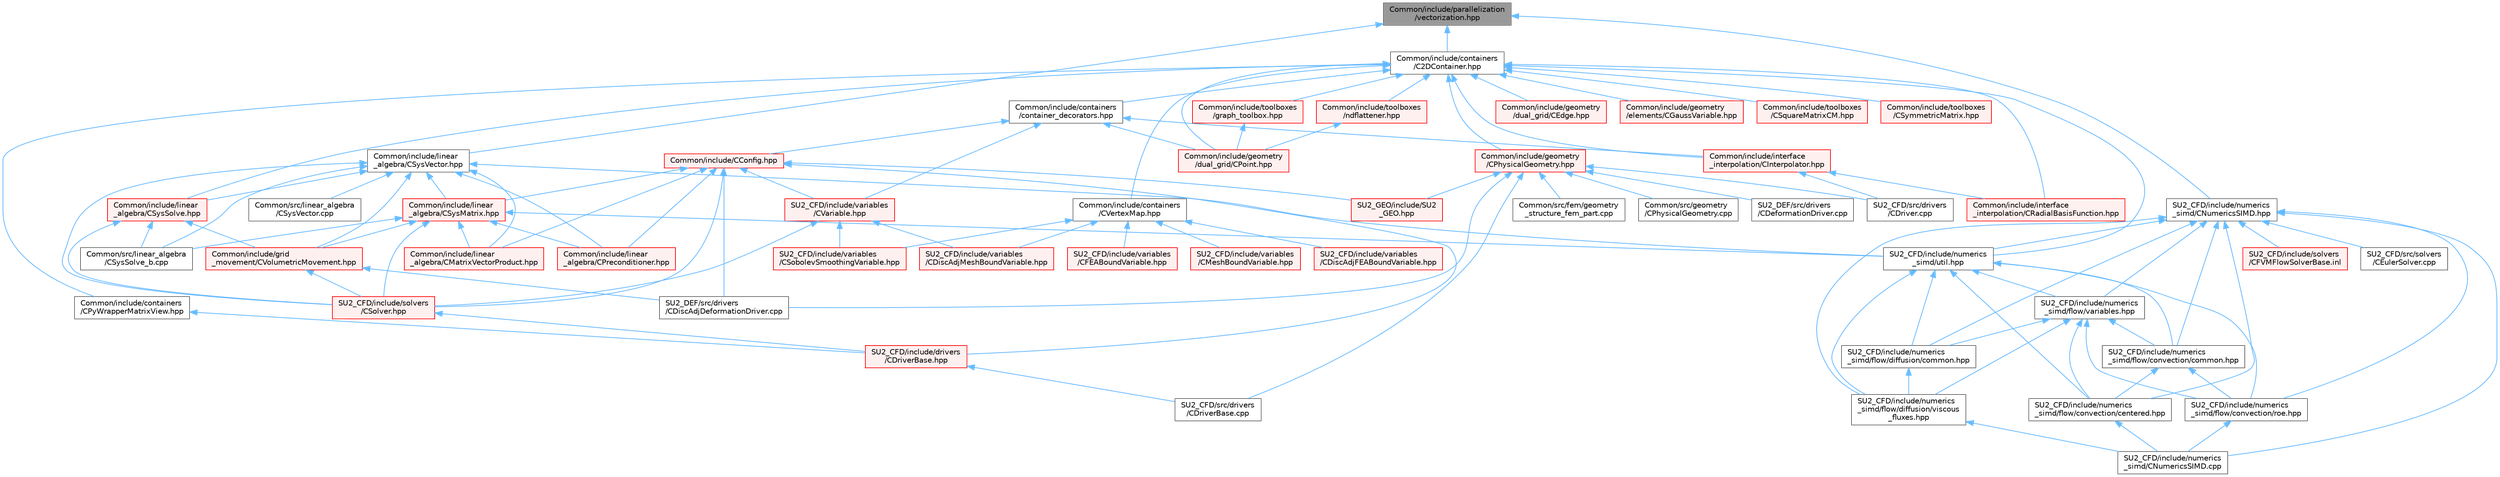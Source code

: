 digraph "Common/include/parallelization/vectorization.hpp"
{
 // LATEX_PDF_SIZE
  bgcolor="transparent";
  edge [fontname=Helvetica,fontsize=10,labelfontname=Helvetica,labelfontsize=10];
  node [fontname=Helvetica,fontsize=10,shape=box,height=0.2,width=0.4];
  Node1 [id="Node000001",label="Common/include/parallelization\l/vectorization.hpp",height=0.2,width=0.4,color="gray40", fillcolor="grey60", style="filled", fontcolor="black",tooltip="Implementation of a portable SIMD type."];
  Node1 -> Node2 [id="edge1_Node000001_Node000002",dir="back",color="steelblue1",style="solid",tooltip=" "];
  Node2 [id="Node000002",label="Common/include/containers\l/C2DContainer.hpp",height=0.2,width=0.4,color="grey40", fillcolor="white", style="filled",URL="$C2DContainer_8hpp.html",tooltip="A templated vector/matrix object."];
  Node2 -> Node3 [id="edge2_Node000002_Node000003",dir="back",color="steelblue1",style="solid",tooltip=" "];
  Node3 [id="Node000003",label="Common/include/containers\l/CPyWrapperMatrixView.hpp",height=0.2,width=0.4,color="grey40", fillcolor="white", style="filled",URL="$CPyWrapperMatrixView_8hpp.html",tooltip="Simple matrix views to use with the python wrapper."];
  Node3 -> Node4 [id="edge3_Node000003_Node000004",dir="back",color="steelblue1",style="solid",tooltip=" "];
  Node4 [id="Node000004",label="SU2_CFD/include/drivers\l/CDriverBase.hpp",height=0.2,width=0.4,color="red", fillcolor="#FFF0F0", style="filled",URL="$CDriverBase_8hpp.html",tooltip="Base class for all drivers."];
  Node4 -> Node20 [id="edge4_Node000004_Node000020",dir="back",color="steelblue1",style="solid",tooltip=" "];
  Node20 [id="Node000020",label="SU2_CFD/src/drivers\l/CDriverBase.cpp",height=0.2,width=0.4,color="grey40", fillcolor="white", style="filled",URL="$CDriverBase_8cpp.html",tooltip=" "];
  Node2 -> Node27 [id="edge5_Node000002_Node000027",dir="back",color="steelblue1",style="solid",tooltip=" "];
  Node27 [id="Node000027",label="Common/include/containers\l/CVertexMap.hpp",height=0.2,width=0.4,color="grey40", fillcolor="white", style="filled",URL="$CVertexMap_8hpp.html",tooltip="An index to index lookup vector."];
  Node27 -> Node28 [id="edge6_Node000027_Node000028",dir="back",color="steelblue1",style="solid",tooltip=" "];
  Node28 [id="Node000028",label="SU2_CFD/include/variables\l/CDiscAdjFEABoundVariable.hpp",height=0.2,width=0.4,color="red", fillcolor="#FFF0F0", style="filled",URL="$CDiscAdjFEABoundVariable_8hpp.html",tooltip="Main class for defining the variables of the adjoint FEA solver at the boundary."];
  Node27 -> Node33 [id="edge7_Node000027_Node000033",dir="back",color="steelblue1",style="solid",tooltip=" "];
  Node33 [id="Node000033",label="SU2_CFD/include/variables\l/CDiscAdjMeshBoundVariable.hpp",height=0.2,width=0.4,color="red", fillcolor="#FFF0F0", style="filled",URL="$CDiscAdjMeshBoundVariable_8hpp.html",tooltip=" "];
  Node27 -> Node37 [id="edge8_Node000027_Node000037",dir="back",color="steelblue1",style="solid",tooltip=" "];
  Node37 [id="Node000037",label="SU2_CFD/include/variables\l/CFEABoundVariable.hpp",height=0.2,width=0.4,color="red", fillcolor="#FFF0F0", style="filled",URL="$CFEABoundVariable_8hpp.html",tooltip="Class for defining the variables on the FEA boundaries for FSI applications."];
  Node27 -> Node40 [id="edge9_Node000027_Node000040",dir="back",color="steelblue1",style="solid",tooltip=" "];
  Node40 [id="Node000040",label="SU2_CFD/include/variables\l/CMeshBoundVariable.hpp",height=0.2,width=0.4,color="red", fillcolor="#FFF0F0", style="filled",URL="$CMeshBoundVariable_8hpp.html",tooltip="Declaration and inlines of the class to define the variables of the mesh movement at the moving bound..."];
  Node27 -> Node44 [id="edge10_Node000027_Node000044",dir="back",color="steelblue1",style="solid",tooltip=" "];
  Node44 [id="Node000044",label="SU2_CFD/include/variables\l/CSobolevSmoothingVariable.hpp",height=0.2,width=0.4,color="red", fillcolor="#FFF0F0", style="filled",URL="$CSobolevSmoothingVariable_8hpp.html",tooltip="Class for defining the variables of the gradient smoothing."];
  Node2 -> Node48 [id="edge11_Node000002_Node000048",dir="back",color="steelblue1",style="solid",tooltip=" "];
  Node48 [id="Node000048",label="Common/include/containers\l/container_decorators.hpp",height=0.2,width=0.4,color="grey40", fillcolor="white", style="filled",URL="$container__decorators_8hpp.html",tooltip="Collection of small classes that decorate C2DContainer to augment its functionality,..."];
  Node48 -> Node49 [id="edge12_Node000048_Node000049",dir="back",color="steelblue1",style="solid",tooltip=" "];
  Node49 [id="Node000049",label="Common/include/CConfig.hpp",height=0.2,width=0.4,color="red", fillcolor="#FFF0F0", style="filled",URL="$CConfig_8hpp.html",tooltip="All the information about the definition of the physical problem. The subroutines and functions are i..."];
  Node49 -> Node200 [id="edge13_Node000049_Node000200",dir="back",color="steelblue1",style="solid",tooltip=" "];
  Node200 [id="Node000200",label="Common/include/linear\l_algebra/CMatrixVectorProduct.hpp",height=0.2,width=0.4,color="red", fillcolor="#FFF0F0", style="filled",URL="$CMatrixVectorProduct_8hpp.html",tooltip="Headers for the classes related to sparse matrix-vector product wrappers. The actual operations are c..."];
  Node49 -> Node202 [id="edge14_Node000049_Node000202",dir="back",color="steelblue1",style="solid",tooltip=" "];
  Node202 [id="Node000202",label="Common/include/linear\l_algebra/CPreconditioner.hpp",height=0.2,width=0.4,color="red", fillcolor="#FFF0F0", style="filled",URL="$CPreconditioner_8hpp.html",tooltip="Classes related to linear preconditioner wrappers. The actual operations are currently implemented mo..."];
  Node49 -> Node261 [id="edge15_Node000049_Node000261",dir="back",color="steelblue1",style="solid",tooltip=" "];
  Node261 [id="Node000261",label="Common/include/linear\l_algebra/CSysMatrix.hpp",height=0.2,width=0.4,color="red", fillcolor="#FFF0F0", style="filled",URL="$CSysMatrix_8hpp.html",tooltip="Declaration of the block-sparse matrix class. The implemtation is in CSysMatrix.cpp."];
  Node261 -> Node197 [id="edge16_Node000261_Node000197",dir="back",color="steelblue1",style="solid",tooltip=" "];
  Node197 [id="Node000197",label="Common/include/grid\l_movement/CVolumetricMovement.hpp",height=0.2,width=0.4,color="red", fillcolor="#FFF0F0", style="filled",URL="$CVolumetricMovement_8hpp.html",tooltip="Headers of the CVolumetricMovement class."];
  Node197 -> Node61 [id="edge17_Node000197_Node000061",dir="back",color="steelblue1",style="solid",tooltip=" "];
  Node61 [id="Node000061",label="SU2_CFD/include/solvers\l/CSolver.hpp",height=0.2,width=0.4,color="red", fillcolor="#FFF0F0", style="filled",URL="$CSolver_8hpp.html",tooltip="Headers of the CSolver class which is inherited by all of the other solvers."];
  Node61 -> Node4 [id="edge18_Node000061_Node000004",dir="back",color="steelblue1",style="solid",tooltip=" "];
  Node197 -> Node25 [id="edge19_Node000197_Node000025",dir="back",color="steelblue1",style="solid",tooltip=" "];
  Node25 [id="Node000025",label="SU2_DEF/src/drivers\l/CDiscAdjDeformationDriver.cpp",height=0.2,width=0.4,color="grey40", fillcolor="white", style="filled",URL="$CDiscAdjDeformationDriver_8cpp.html",tooltip="Main subroutines for driving the projection of sensitivities."];
  Node261 -> Node200 [id="edge20_Node000261_Node000200",dir="back",color="steelblue1",style="solid",tooltip=" "];
  Node261 -> Node202 [id="edge21_Node000261_Node000202",dir="back",color="steelblue1",style="solid",tooltip=" "];
  Node261 -> Node263 [id="edge22_Node000261_Node000263",dir="back",color="steelblue1",style="solid",tooltip=" "];
  Node263 [id="Node000263",label="Common/src/linear_algebra\l/CSysSolve_b.cpp",height=0.2,width=0.4,color="grey40", fillcolor="white", style="filled",URL="$CSysSolve__b_8cpp.html",tooltip="Routines for the linear solver used in the reverse sweep of AD."];
  Node261 -> Node264 [id="edge23_Node000261_Node000264",dir="back",color="steelblue1",style="solid",tooltip=" "];
  Node264 [id="Node000264",label="SU2_CFD/include/numerics\l_simd/util.hpp",height=0.2,width=0.4,color="grey40", fillcolor="white", style="filled",URL="$util_8hpp.html",tooltip="Generic auxiliary functions."];
  Node264 -> Node214 [id="edge24_Node000264_Node000214",dir="back",color="steelblue1",style="solid",tooltip=" "];
  Node214 [id="Node000214",label="SU2_CFD/include/numerics\l_simd/flow/convection/centered.hpp",height=0.2,width=0.4,color="grey40", fillcolor="white", style="filled",URL="$simd_2flow_2convection_2centered_8hpp.html",tooltip="Centered convective schemes."];
  Node214 -> Node215 [id="edge25_Node000214_Node000215",dir="back",color="steelblue1",style="solid",tooltip=" "];
  Node215 [id="Node000215",label="SU2_CFD/include/numerics\l_simd/CNumericsSIMD.cpp",height=0.2,width=0.4,color="grey40", fillcolor="white", style="filled",URL="$CNumericsSIMD_8cpp.html",tooltip=" "];
  Node264 -> Node265 [id="edge26_Node000264_Node000265",dir="back",color="steelblue1",style="solid",tooltip=" "];
  Node265 [id="Node000265",label="SU2_CFD/include/numerics\l_simd/flow/convection/common.hpp",height=0.2,width=0.4,color="grey40", fillcolor="white", style="filled",URL="$convection_2common_8hpp.html",tooltip="Common convection-related methods."];
  Node265 -> Node214 [id="edge27_Node000265_Node000214",dir="back",color="steelblue1",style="solid",tooltip=" "];
  Node265 -> Node216 [id="edge28_Node000265_Node000216",dir="back",color="steelblue1",style="solid",tooltip=" "];
  Node216 [id="Node000216",label="SU2_CFD/include/numerics\l_simd/flow/convection/roe.hpp",height=0.2,width=0.4,color="grey40", fillcolor="white", style="filled",URL="$simd_2flow_2convection_2roe_8hpp.html",tooltip="Roe-family of convective schemes."];
  Node216 -> Node215 [id="edge29_Node000216_Node000215",dir="back",color="steelblue1",style="solid",tooltip=" "];
  Node264 -> Node216 [id="edge30_Node000264_Node000216",dir="back",color="steelblue1",style="solid",tooltip=" "];
  Node264 -> Node266 [id="edge31_Node000264_Node000266",dir="back",color="steelblue1",style="solid",tooltip=" "];
  Node266 [id="Node000266",label="SU2_CFD/include/numerics\l_simd/flow/diffusion/common.hpp",height=0.2,width=0.4,color="grey40", fillcolor="white", style="filled",URL="$diffusion_2common_8hpp.html",tooltip="Helper functions for viscous methods."];
  Node266 -> Node267 [id="edge32_Node000266_Node000267",dir="back",color="steelblue1",style="solid",tooltip=" "];
  Node267 [id="Node000267",label="SU2_CFD/include/numerics\l_simd/flow/diffusion/viscous\l_fluxes.hpp",height=0.2,width=0.4,color="grey40", fillcolor="white", style="filled",URL="$viscous__fluxes_8hpp.html",tooltip="Decorator classes for computation of viscous fluxes."];
  Node267 -> Node215 [id="edge33_Node000267_Node000215",dir="back",color="steelblue1",style="solid",tooltip=" "];
  Node264 -> Node267 [id="edge34_Node000264_Node000267",dir="back",color="steelblue1",style="solid",tooltip=" "];
  Node264 -> Node268 [id="edge35_Node000264_Node000268",dir="back",color="steelblue1",style="solid",tooltip=" "];
  Node268 [id="Node000268",label="SU2_CFD/include/numerics\l_simd/flow/variables.hpp",height=0.2,width=0.4,color="grey40", fillcolor="white", style="filled",URL="$variables_8hpp.html",tooltip="Collection of types to store physical variables."];
  Node268 -> Node214 [id="edge36_Node000268_Node000214",dir="back",color="steelblue1",style="solid",tooltip=" "];
  Node268 -> Node265 [id="edge37_Node000268_Node000265",dir="back",color="steelblue1",style="solid",tooltip=" "];
  Node268 -> Node216 [id="edge38_Node000268_Node000216",dir="back",color="steelblue1",style="solid",tooltip=" "];
  Node268 -> Node266 [id="edge39_Node000268_Node000266",dir="back",color="steelblue1",style="solid",tooltip=" "];
  Node268 -> Node267 [id="edge40_Node000268_Node000267",dir="back",color="steelblue1",style="solid",tooltip=" "];
  Node261 -> Node61 [id="edge41_Node000261_Node000061",dir="back",color="steelblue1",style="solid",tooltip=" "];
  Node49 -> Node4 [id="edge42_Node000049_Node000004",dir="back",color="steelblue1",style="solid",tooltip=" "];
  Node49 -> Node61 [id="edge43_Node000049_Node000061",dir="back",color="steelblue1",style="solid",tooltip=" "];
  Node49 -> Node405 [id="edge44_Node000049_Node000405",dir="back",color="steelblue1",style="solid",tooltip=" "];
  Node405 [id="Node000405",label="SU2_CFD/include/variables\l/CVariable.hpp",height=0.2,width=0.4,color="red", fillcolor="#FFF0F0", style="filled",URL="$CVariable_8hpp.html",tooltip="Declaration and inlines of the parent class for defining problem variables, function definitions in f..."];
  Node405 -> Node61 [id="edge45_Node000405_Node000061",dir="back",color="steelblue1",style="solid",tooltip=" "];
  Node405 -> Node33 [id="edge46_Node000405_Node000033",dir="back",color="steelblue1",style="solid",tooltip=" "];
  Node405 -> Node44 [id="edge47_Node000405_Node000044",dir="back",color="steelblue1",style="solid",tooltip=" "];
  Node49 -> Node25 [id="edge48_Node000049_Node000025",dir="back",color="steelblue1",style="solid",tooltip=" "];
  Node49 -> Node190 [id="edge49_Node000049_Node000190",dir="back",color="steelblue1",style="solid",tooltip=" "];
  Node190 [id="Node000190",label="SU2_GEO/include/SU2\l_GEO.hpp",height=0.2,width=0.4,color="red", fillcolor="#FFF0F0", style="filled",URL="$SU2__GEO_8hpp.html",tooltip="Headers of the main subroutines of the code SU2_GEO. The subroutines and functions are in the SU2_GEO..."];
  Node48 -> Node447 [id="edge50_Node000048_Node000447",dir="back",color="steelblue1",style="solid",tooltip=" "];
  Node447 [id="Node000447",label="Common/include/geometry\l/dual_grid/CPoint.hpp",height=0.2,width=0.4,color="red", fillcolor="#FFF0F0", style="filled",URL="$CPoint_8hpp.html",tooltip="Declaration of the point class that stores geometric and adjacency information for dual control volum..."];
  Node48 -> Node448 [id="edge51_Node000048_Node000448",dir="back",color="steelblue1",style="solid",tooltip=" "];
  Node448 [id="Node000448",label="Common/include/interface\l_interpolation/CInterpolator.hpp",height=0.2,width=0.4,color="red", fillcolor="#FFF0F0", style="filled",URL="$CInterpolator_8hpp.html",tooltip="Base class for multiphysics interpolation."];
  Node448 -> Node452 [id="edge52_Node000448_Node000452",dir="back",color="steelblue1",style="solid",tooltip=" "];
  Node452 [id="Node000452",label="Common/include/interface\l_interpolation/CRadialBasisFunction.hpp",height=0.2,width=0.4,color="red", fillcolor="#FFF0F0", style="filled",URL="$CRadialBasisFunction_8hpp.html",tooltip="Radial basis function interpolation."];
  Node448 -> Node19 [id="edge53_Node000448_Node000019",dir="back",color="steelblue1",style="solid",tooltip=" "];
  Node19 [id="Node000019",label="SU2_CFD/src/drivers\l/CDriver.cpp",height=0.2,width=0.4,color="grey40", fillcolor="white", style="filled",URL="$CDriver_8cpp.html",tooltip="The main subroutines for driving single or multi-zone problems."];
  Node48 -> Node405 [id="edge54_Node000048_Node000405",dir="back",color="steelblue1",style="solid",tooltip=" "];
  Node2 -> Node188 [id="edge55_Node000002_Node000188",dir="back",color="steelblue1",style="solid",tooltip=" "];
  Node188 [id="Node000188",label="Common/include/geometry\l/CPhysicalGeometry.hpp",height=0.2,width=0.4,color="red", fillcolor="#FFF0F0", style="filled",URL="$CPhysicalGeometry_8hpp.html",tooltip="Headers of the physical geometry class used to read meshes from file."];
  Node188 -> Node180 [id="edge56_Node000188_Node000180",dir="back",color="steelblue1",style="solid",tooltip=" "];
  Node180 [id="Node000180",label="Common/src/fem/geometry\l_structure_fem_part.cpp",height=0.2,width=0.4,color="grey40", fillcolor="white", style="filled",URL="$geometry__structure__fem__part_8cpp.html",tooltip="Main subroutines for distributin the grid for the Fluid FEM solver."];
  Node188 -> Node189 [id="edge57_Node000188_Node000189",dir="back",color="steelblue1",style="solid",tooltip=" "];
  Node189 [id="Node000189",label="Common/src/geometry\l/CPhysicalGeometry.cpp",height=0.2,width=0.4,color="grey40", fillcolor="white", style="filled",URL="$CPhysicalGeometry_8cpp.html",tooltip="Implementation of the physical geometry class."];
  Node188 -> Node19 [id="edge58_Node000188_Node000019",dir="back",color="steelblue1",style="solid",tooltip=" "];
  Node188 -> Node20 [id="edge59_Node000188_Node000020",dir="back",color="steelblue1",style="solid",tooltip=" "];
  Node188 -> Node23 [id="edge60_Node000188_Node000023",dir="back",color="steelblue1",style="solid",tooltip=" "];
  Node23 [id="Node000023",label="SU2_DEF/src/drivers\l/CDeformationDriver.cpp",height=0.2,width=0.4,color="grey40", fillcolor="white", style="filled",URL="$CDeformationDriver_8cpp.html",tooltip="Main subroutines for driving the mesh deformation."];
  Node188 -> Node25 [id="edge61_Node000188_Node000025",dir="back",color="steelblue1",style="solid",tooltip=" "];
  Node188 -> Node190 [id="edge62_Node000188_Node000190",dir="back",color="steelblue1",style="solid",tooltip=" "];
  Node2 -> Node454 [id="edge63_Node000002_Node000454",dir="back",color="steelblue1",style="solid",tooltip=" "];
  Node454 [id="Node000454",label="Common/include/geometry\l/dual_grid/CEdge.hpp",height=0.2,width=0.4,color="red", fillcolor="#FFF0F0", style="filled",URL="$CEdge_8hpp.html",tooltip="Declaration of the edge class CEdge.cpp file."];
  Node2 -> Node447 [id="edge64_Node000002_Node000447",dir="back",color="steelblue1",style="solid",tooltip=" "];
  Node2 -> Node456 [id="edge65_Node000002_Node000456",dir="back",color="steelblue1",style="solid",tooltip=" "];
  Node456 [id="Node000456",label="Common/include/geometry\l/elements/CGaussVariable.hpp",height=0.2,width=0.4,color="red", fillcolor="#FFF0F0", style="filled",URL="$CGaussVariable_8hpp.html",tooltip="Light-weight class to store Gaussian point information."];
  Node2 -> Node448 [id="edge66_Node000002_Node000448",dir="back",color="steelblue1",style="solid",tooltip=" "];
  Node2 -> Node452 [id="edge67_Node000002_Node000452",dir="back",color="steelblue1",style="solid",tooltip=" "];
  Node2 -> Node469 [id="edge68_Node000002_Node000469",dir="back",color="steelblue1",style="solid",tooltip=" "];
  Node469 [id="Node000469",label="Common/include/linear\l_algebra/CSysSolve.hpp",height=0.2,width=0.4,color="red", fillcolor="#FFF0F0", style="filled",URL="$CSysSolve_8hpp.html",tooltip="Headers for the classes related to linear solvers (CG, FGMRES, etc) The subroutines and functions are..."];
  Node469 -> Node197 [id="edge69_Node000469_Node000197",dir="back",color="steelblue1",style="solid",tooltip=" "];
  Node469 -> Node263 [id="edge70_Node000469_Node000263",dir="back",color="steelblue1",style="solid",tooltip=" "];
  Node469 -> Node61 [id="edge71_Node000469_Node000061",dir="back",color="steelblue1",style="solid",tooltip=" "];
  Node2 -> Node470 [id="edge72_Node000002_Node000470",dir="back",color="steelblue1",style="solid",tooltip=" "];
  Node470 [id="Node000470",label="Common/include/toolboxes\l/CSquareMatrixCM.hpp",height=0.2,width=0.4,color="red", fillcolor="#FFF0F0", style="filled",URL="$CSquareMatrixCM_8hpp.html",tooltip="Dense general square matrix, used for example in DG standard elements in Column Major order storage."];
  Node2 -> Node477 [id="edge73_Node000002_Node000477",dir="back",color="steelblue1",style="solid",tooltip=" "];
  Node477 [id="Node000477",label="Common/include/toolboxes\l/CSymmetricMatrix.hpp",height=0.2,width=0.4,color="red", fillcolor="#FFF0F0", style="filled",URL="$CSymmetricMatrix_8hpp.html",tooltip="Dense symmetric matrix, used for example in RBF interpolation."];
  Node2 -> Node480 [id="edge74_Node000002_Node000480",dir="back",color="steelblue1",style="solid",tooltip=" "];
  Node480 [id="Node000480",label="Common/include/toolboxes\l/graph_toolbox.hpp",height=0.2,width=0.4,color="red", fillcolor="#FFF0F0", style="filled",URL="$graph__toolbox_8hpp.html",tooltip="Functions and classes to build/represent sparse graphs or sparse patterns."];
  Node480 -> Node447 [id="edge75_Node000480_Node000447",dir="back",color="steelblue1",style="solid",tooltip=" "];
  Node2 -> Node481 [id="edge76_Node000002_Node000481",dir="back",color="steelblue1",style="solid",tooltip=" "];
  Node481 [id="Node000481",label="Common/include/toolboxes\l/ndflattener.hpp",height=0.2,width=0.4,color="red", fillcolor="#FFF0F0", style="filled",URL="$ndflattener_8hpp.html",tooltip="Flatten pointer-to-pointer-... arrays for MPI communication."];
  Node481 -> Node447 [id="edge77_Node000481_Node000447",dir="back",color="steelblue1",style="solid",tooltip=" "];
  Node2 -> Node264 [id="edge78_Node000002_Node000264",dir="back",color="steelblue1",style="solid",tooltip=" "];
  Node1 -> Node482 [id="edge79_Node000001_Node000482",dir="back",color="steelblue1",style="solid",tooltip=" "];
  Node482 [id="Node000482",label="Common/include/linear\l_algebra/CSysVector.hpp",height=0.2,width=0.4,color="grey40", fillcolor="white", style="filled",URL="$CSysVector_8hpp.html",tooltip="Declararion and inlines of the vector class used in the solution of large, distributed,..."];
  Node482 -> Node197 [id="edge80_Node000482_Node000197",dir="back",color="steelblue1",style="solid",tooltip=" "];
  Node482 -> Node200 [id="edge81_Node000482_Node000200",dir="back",color="steelblue1",style="solid",tooltip=" "];
  Node482 -> Node202 [id="edge82_Node000482_Node000202",dir="back",color="steelblue1",style="solid",tooltip=" "];
  Node482 -> Node261 [id="edge83_Node000482_Node000261",dir="back",color="steelblue1",style="solid",tooltip=" "];
  Node482 -> Node469 [id="edge84_Node000482_Node000469",dir="back",color="steelblue1",style="solid",tooltip=" "];
  Node482 -> Node263 [id="edge85_Node000482_Node000263",dir="back",color="steelblue1",style="solid",tooltip=" "];
  Node482 -> Node483 [id="edge86_Node000482_Node000483",dir="back",color="steelblue1",style="solid",tooltip=" "];
  Node483 [id="Node000483",label="Common/src/linear_algebra\l/CSysVector.cpp",height=0.2,width=0.4,color="grey40", fillcolor="white", style="filled",URL="$CSysVector_8cpp.html",tooltip="Implementation and explicit instantiations of CSysVector."];
  Node482 -> Node264 [id="edge87_Node000482_Node000264",dir="back",color="steelblue1",style="solid",tooltip=" "];
  Node482 -> Node61 [id="edge88_Node000482_Node000061",dir="back",color="steelblue1",style="solid",tooltip=" "];
  Node1 -> Node484 [id="edge89_Node000001_Node000484",dir="back",color="steelblue1",style="solid",tooltip=" "];
  Node484 [id="Node000484",label="SU2_CFD/include/numerics\l_simd/CNumericsSIMD.hpp",height=0.2,width=0.4,color="grey40", fillcolor="white", style="filled",URL="$CNumericsSIMD_8hpp.html",tooltip="Vectorized (SIMD) numerics classes."];
  Node484 -> Node215 [id="edge90_Node000484_Node000215",dir="back",color="steelblue1",style="solid",tooltip=" "];
  Node484 -> Node214 [id="edge91_Node000484_Node000214",dir="back",color="steelblue1",style="solid",tooltip=" "];
  Node484 -> Node265 [id="edge92_Node000484_Node000265",dir="back",color="steelblue1",style="solid",tooltip=" "];
  Node484 -> Node216 [id="edge93_Node000484_Node000216",dir="back",color="steelblue1",style="solid",tooltip=" "];
  Node484 -> Node266 [id="edge94_Node000484_Node000266",dir="back",color="steelblue1",style="solid",tooltip=" "];
  Node484 -> Node267 [id="edge95_Node000484_Node000267",dir="back",color="steelblue1",style="solid",tooltip=" "];
  Node484 -> Node268 [id="edge96_Node000484_Node000268",dir="back",color="steelblue1",style="solid",tooltip=" "];
  Node484 -> Node264 [id="edge97_Node000484_Node000264",dir="back",color="steelblue1",style="solid",tooltip=" "];
  Node484 -> Node123 [id="edge98_Node000484_Node000123",dir="back",color="steelblue1",style="solid",tooltip=" "];
  Node123 [id="Node000123",label="SU2_CFD/include/solvers\l/CFVMFlowSolverBase.inl",height=0.2,width=0.4,color="red", fillcolor="#FFF0F0", style="filled",URL="$CFVMFlowSolverBase_8inl.html",tooltip="Base class template for all FVM flow solvers."];
  Node484 -> Node122 [id="edge99_Node000484_Node000122",dir="back",color="steelblue1",style="solid",tooltip=" "];
  Node122 [id="Node000122",label="SU2_CFD/src/solvers\l/CEulerSolver.cpp",height=0.2,width=0.4,color="grey40", fillcolor="white", style="filled",URL="$CEulerSolver_8cpp.html",tooltip="Main subroutines for solving Finite-Volume Euler flow problems."];
}
